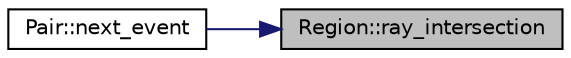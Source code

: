 digraph "Region::ray_intersection"
{
 // LATEX_PDF_SIZE
  edge [fontname="Helvetica",fontsize="10",labelfontname="Helvetica",labelfontsize="10"];
  node [fontname="Helvetica",fontsize="10",shape=record];
  rankdir="RL";
  Node1 [label="Region::ray_intersection",height=0.2,width=0.4,color="black", fillcolor="grey75", style="filled", fontcolor="black",tooltip=" "];
  Node1 -> Node2 [dir="back",color="midnightblue",fontsize="10",style="solid",fontname="Helvetica"];
  Node2 [label="Pair::next_event",height=0.2,width=0.4,color="black", fillcolor="white", style="filled",URL="$d2/d49/class_pair.html#ad7ea6910aa819052a38864cc6fb86bcd",tooltip=" "];
}
